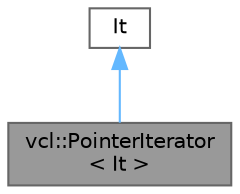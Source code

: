digraph "vcl::PointerIterator&lt; It &gt;"
{
 // LATEX_PDF_SIZE
  bgcolor="transparent";
  edge [fontname=Helvetica,fontsize=10,labelfontname=Helvetica,labelfontsize=10];
  node [fontname=Helvetica,fontsize=10,shape=box,height=0.2,width=0.4];
  Node1 [label="vcl::PointerIterator\l\< It \>",height=0.2,width=0.4,color="gray40", fillcolor="grey60", style="filled", fontcolor="black",tooltip="The PointerIterator class is an utility iterator wrapper that allows to create, starting from an iter..."];
  Node2 -> Node1 [dir="back",color="steelblue1",style="solid"];
  Node2 [label="It",height=0.2,width=0.4,color="gray40", fillcolor="white", style="filled",tooltip=" "];
}

